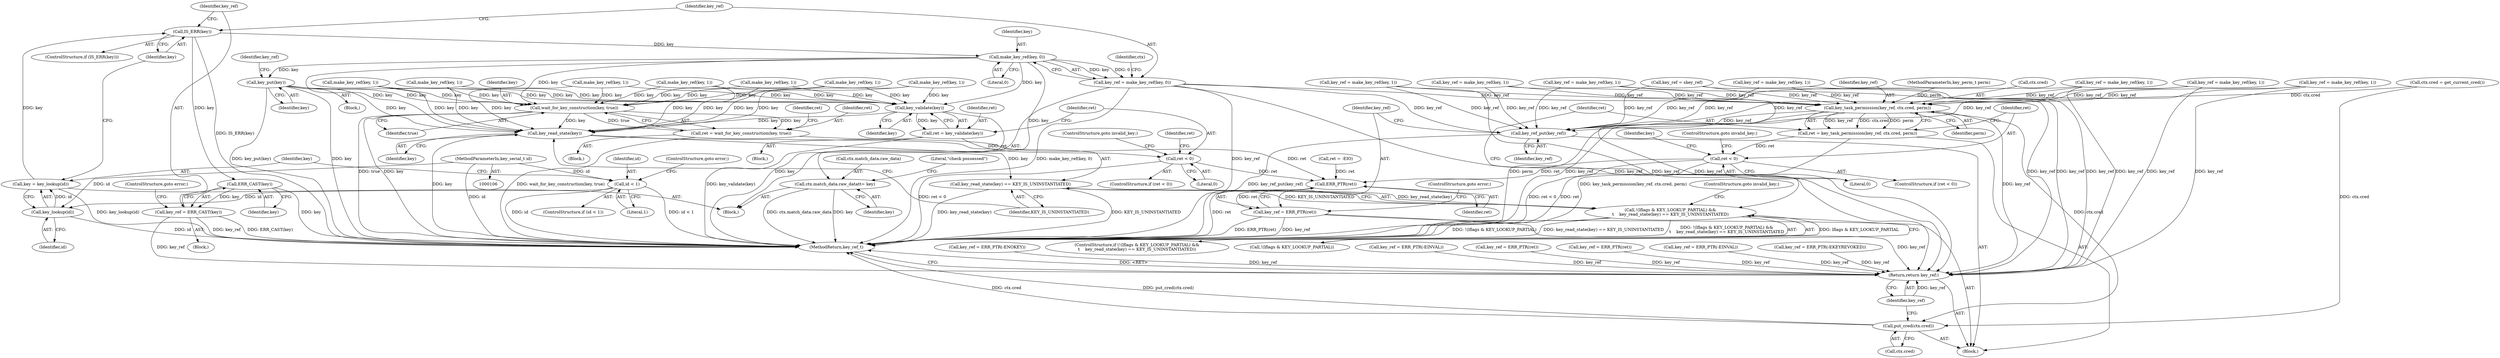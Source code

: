 digraph "0_linux_363b02dab09b3226f3bd1420dad9c72b79a42a76_13@pointer" {
"1000503" [label="(Call,IS_ERR(key))"];
"1000498" [label="(Call,key = key_lookup(id))"];
"1000500" [label="(Call,key_lookup(id))"];
"1000494" [label="(Call,id < 1)"];
"1000107" [label="(MethodParameterIn,key_serial_t id)"];
"1000508" [label="(Call,ERR_CAST(key))"];
"1000506" [label="(Call,key_ref = ERR_CAST(key))"];
"1000656" [label="(Return,return key_ref;)"];
"1000513" [label="(Call,make_key_ref(key, 0))"];
"1000511" [label="(Call,key_ref = make_key_ref(key, 0))"];
"1000633" [label="(Call,key_task_permission(key_ref, ctx.cred, perm))"];
"1000631" [label="(Call,ret = key_task_permission(key_ref, ctx.cred, perm))"];
"1000640" [label="(Call,ret < 0)"];
"1000663" [label="(Call,ERR_PTR(ret))"];
"1000661" [label="(Call,key_ref = ERR_PTR(ret))"];
"1000652" [label="(Call,put_cred(ctx.cred))"];
"1000659" [label="(Call,key_ref_put(key_ref))"];
"1000544" [label="(Call,ctx.match_data.raw_data\t\t= key)"];
"1000566" [label="(Call,key_put(key))"];
"1000589" [label="(Call,wait_for_key_construction(key, true))"];
"1000587" [label="(Call,ret = wait_for_key_construction(key, true))"];
"1000627" [label="(Call,key_read_state(key))"];
"1000626" [label="(Call,key_read_state(key) == KEY_IS_UNINSTANTIATED)"];
"1000621" [label="(Call,!(lflags & KEY_LOOKUP_PARTIAL) &&\n\t    key_read_state(key) == KEY_IS_UNINSTANTIATED)"];
"1000609" [label="(Call,key_validate(key))"];
"1000607" [label="(Call,ret = key_validate(key))"];
"1000612" [label="(Call,ret < 0)"];
"1000629" [label="(Identifier,KEY_IS_UNINSTANTIATED)"];
"1000339" [label="(Call,key_ref = make_key_ref(key, 1))"];
"1000568" [label="(Call,key_ref = skey_ref)"];
"1000499" [label="(Identifier,key)"];
"1000641" [label="(Identifier,ret)"];
"1000123" [label="(Call,key_ref = ERR_PTR(-ENOKEY))"];
"1000506" [label="(Call,key_ref = ERR_CAST(key))"];
"1000404" [label="(Call,make_key_ref(key, 1))"];
"1000495" [label="(Identifier,id)"];
"1000488" [label="(Call,key_ref = ERR_PTR(-EINVAL))"];
"1000515" [label="(Literal,0)"];
"1000620" [label="(ControlStructure,if (!(lflags & KEY_LOOKUP_PARTIAL) &&\n\t    key_read_state(key) == KEY_IS_UNINSTANTIATED))"];
"1000110" [label="(Block,)"];
"1000213" [label="(Call,key_ref = make_key_ref(key, 1))"];
"1000107" [label="(MethodParameterIn,key_serial_t id)"];
"1000503" [label="(Call,IS_ERR(key))"];
"1000652" [label="(Call,put_cred(ctx.cred))"];
"1000511" [label="(Call,key_ref = make_key_ref(key, 0))"];
"1000653" [label="(Call,ctx.cred)"];
"1000341" [label="(Call,make_key_ref(key, 1))"];
"1000566" [label="(Call,key_put(key))"];
"1000512" [label="(Identifier,key_ref)"];
"1000632" [label="(Identifier,ret)"];
"1000508" [label="(Call,ERR_CAST(key))"];
"1000483" [label="(Call,make_key_ref(key, 1))"];
"1000628" [label="(Identifier,key)"];
"1000614" [label="(Literal,0)"];
"1000657" [label="(Identifier,key_ref)"];
"1000616" [label="(Call,ret = -EIO)"];
"1000118" [label="(Call,ctx.cred = get_current_cred())"];
"1000494" [label="(Call,id < 1)"];
"1000664" [label="(Identifier,ret)"];
"1000171" [label="(Call,make_key_ref(key, 1))"];
"1000493" [label="(ControlStructure,if (id < 1))"];
"1000519" [label="(Identifier,ctx)"];
"1000502" [label="(ControlStructure,if (IS_ERR(key)))"];
"1000375" [label="(Call,key_ref = make_key_ref(key, 1))"];
"1000646" [label="(Identifier,key)"];
"1000665" [label="(ControlStructure,goto error;)"];
"1000587" [label="(Call,ret = wait_for_key_construction(key, true))"];
"1000552" [label="(Literal,\"check possessed\")"];
"1000303" [label="(Call,key_ref = make_key_ref(key, 1))"];
"1000612" [label="(Call,ret < 0)"];
"1000588" [label="(Identifier,ret)"];
"1000545" [label="(Call,ctx.match_data.raw_data)"];
"1000613" [label="(Identifier,ret)"];
"1000622" [label="(Call,!(lflags & KEY_LOOKUP_PARTIAL))"];
"1000402" [label="(Call,key_ref = make_key_ref(key, 1))"];
"1000589" [label="(Call,wait_for_key_construction(key, true))"];
"1000109" [label="(MethodParameterIn,key_perm_t perm)"];
"1000215" [label="(Call,make_key_ref(key, 1))"];
"1000501" [label="(Identifier,id)"];
"1000169" [label="(Call,key_ref = make_key_ref(key, 1))"];
"1000377" [label="(Call,make_key_ref(key, 1))"];
"1000617" [label="(Identifier,ret)"];
"1000630" [label="(ControlStructure,goto invalid_key;)"];
"1000498" [label="(Call,key = key_lookup(id))"];
"1000638" [label="(Identifier,perm)"];
"1000544" [label="(Call,ctx.match_data.raw_data\t\t= key)"];
"1000610" [label="(Identifier,key)"];
"1000500" [label="(Call,key_lookup(id))"];
"1000593" [label="(Identifier,ret)"];
"1000639" [label="(ControlStructure,if (ret < 0))"];
"1000591" [label="(Identifier,true)"];
"1000640" [label="(Call,ret < 0)"];
"1000507" [label="(Identifier,key_ref)"];
"1000609" [label="(Call,key_validate(key))"];
"1000660" [label="(Identifier,key_ref)"];
"1000514" [label="(Identifier,key)"];
"1000606" [label="(Block,)"];
"1000130" [label="(Block,)"];
"1000505" [label="(Block,)"];
"1000633" [label="(Call,key_task_permission(key_ref, ctx.cred, perm))"];
"1000659" [label="(Call,key_ref_put(key_ref))"];
"1000607" [label="(Call,ret = key_validate(key))"];
"1000631" [label="(Call,ret = key_task_permission(key_ref, ctx.cred, perm))"];
"1000611" [label="(ControlStructure,if (ret < 0))"];
"1000627" [label="(Call,key_read_state(key))"];
"1000481" [label="(Call,key_ref = make_key_ref(key, 1))"];
"1000154" [label="(Call,key_ref = ERR_PTR(ret))"];
"1000586" [label="(Block,)"];
"1000198" [label="(Call,key_ref = ERR_PTR(ret))"];
"1000382" [label="(Call,key_ref = ERR_PTR(-EINVAL))"];
"1000661" [label="(Call,key_ref = ERR_PTR(ret))"];
"1000662" [label="(Identifier,key_ref)"];
"1000642" [label="(Literal,0)"];
"1000504" [label="(Identifier,key)"];
"1000565" [label="(Block,)"];
"1000621" [label="(Call,!(lflags & KEY_LOOKUP_PARTIAL) &&\n\t    key_read_state(key) == KEY_IS_UNINSTANTIATED)"];
"1000569" [label="(Identifier,key_ref)"];
"1000663" [label="(Call,ERR_PTR(ret))"];
"1000590" [label="(Identifier,key)"];
"1000615" [label="(ControlStructure,goto invalid_key;)"];
"1000656" [label="(Return,return key_ref;)"];
"1000509" [label="(Identifier,key)"];
"1000567" [label="(Identifier,key)"];
"1000608" [label="(Identifier,ret)"];
"1000513" [label="(Call,make_key_ref(key, 0))"];
"1000438" [label="(Call,key_ref = ERR_PTR(-EKEYREVOKED))"];
"1000635" [label="(Call,ctx.cred)"];
"1000634" [label="(Identifier,key_ref)"];
"1000496" [label="(Literal,1)"];
"1000550" [label="(Identifier,key)"];
"1000497" [label="(ControlStructure,goto error;)"];
"1000643" [label="(ControlStructure,goto invalid_key;)"];
"1000305" [label="(Call,make_key_ref(key, 1))"];
"1000510" [label="(ControlStructure,goto error;)"];
"1000626" [label="(Call,key_read_state(key) == KEY_IS_UNINSTANTIATED)"];
"1000672" [label="(MethodReturn,key_ref_t)"];
"1000503" -> "1000502"  [label="AST: "];
"1000503" -> "1000504"  [label="CFG: "];
"1000504" -> "1000503"  [label="AST: "];
"1000507" -> "1000503"  [label="CFG: "];
"1000512" -> "1000503"  [label="CFG: "];
"1000503" -> "1000672"  [label="DDG: IS_ERR(key)"];
"1000498" -> "1000503"  [label="DDG: key"];
"1000503" -> "1000508"  [label="DDG: key"];
"1000503" -> "1000513"  [label="DDG: key"];
"1000498" -> "1000130"  [label="AST: "];
"1000498" -> "1000500"  [label="CFG: "];
"1000499" -> "1000498"  [label="AST: "];
"1000500" -> "1000498"  [label="AST: "];
"1000504" -> "1000498"  [label="CFG: "];
"1000498" -> "1000672"  [label="DDG: key_lookup(id)"];
"1000500" -> "1000498"  [label="DDG: id"];
"1000500" -> "1000501"  [label="CFG: "];
"1000501" -> "1000500"  [label="AST: "];
"1000500" -> "1000672"  [label="DDG: id"];
"1000494" -> "1000500"  [label="DDG: id"];
"1000107" -> "1000500"  [label="DDG: id"];
"1000494" -> "1000493"  [label="AST: "];
"1000494" -> "1000496"  [label="CFG: "];
"1000495" -> "1000494"  [label="AST: "];
"1000496" -> "1000494"  [label="AST: "];
"1000497" -> "1000494"  [label="CFG: "];
"1000499" -> "1000494"  [label="CFG: "];
"1000494" -> "1000672"  [label="DDG: id < 1"];
"1000494" -> "1000672"  [label="DDG: id"];
"1000107" -> "1000494"  [label="DDG: id"];
"1000107" -> "1000106"  [label="AST: "];
"1000107" -> "1000672"  [label="DDG: id"];
"1000508" -> "1000506"  [label="AST: "];
"1000508" -> "1000509"  [label="CFG: "];
"1000509" -> "1000508"  [label="AST: "];
"1000506" -> "1000508"  [label="CFG: "];
"1000508" -> "1000672"  [label="DDG: key"];
"1000508" -> "1000506"  [label="DDG: key"];
"1000506" -> "1000505"  [label="AST: "];
"1000507" -> "1000506"  [label="AST: "];
"1000510" -> "1000506"  [label="CFG: "];
"1000506" -> "1000672"  [label="DDG: key_ref"];
"1000506" -> "1000672"  [label="DDG: ERR_CAST(key)"];
"1000506" -> "1000656"  [label="DDG: key_ref"];
"1000656" -> "1000110"  [label="AST: "];
"1000656" -> "1000657"  [label="CFG: "];
"1000657" -> "1000656"  [label="AST: "];
"1000672" -> "1000656"  [label="CFG: "];
"1000656" -> "1000672"  [label="DDG: <RET>"];
"1000657" -> "1000656"  [label="DDG: key_ref"];
"1000375" -> "1000656"  [label="DDG: key_ref"];
"1000382" -> "1000656"  [label="DDG: key_ref"];
"1000303" -> "1000656"  [label="DDG: key_ref"];
"1000154" -> "1000656"  [label="DDG: key_ref"];
"1000402" -> "1000656"  [label="DDG: key_ref"];
"1000198" -> "1000656"  [label="DDG: key_ref"];
"1000339" -> "1000656"  [label="DDG: key_ref"];
"1000511" -> "1000656"  [label="DDG: key_ref"];
"1000169" -> "1000656"  [label="DDG: key_ref"];
"1000438" -> "1000656"  [label="DDG: key_ref"];
"1000633" -> "1000656"  [label="DDG: key_ref"];
"1000568" -> "1000656"  [label="DDG: key_ref"];
"1000488" -> "1000656"  [label="DDG: key_ref"];
"1000661" -> "1000656"  [label="DDG: key_ref"];
"1000213" -> "1000656"  [label="DDG: key_ref"];
"1000481" -> "1000656"  [label="DDG: key_ref"];
"1000123" -> "1000656"  [label="DDG: key_ref"];
"1000513" -> "1000511"  [label="AST: "];
"1000513" -> "1000515"  [label="CFG: "];
"1000514" -> "1000513"  [label="AST: "];
"1000515" -> "1000513"  [label="AST: "];
"1000511" -> "1000513"  [label="CFG: "];
"1000513" -> "1000511"  [label="DDG: key"];
"1000513" -> "1000511"  [label="DDG: 0"];
"1000513" -> "1000544"  [label="DDG: key"];
"1000513" -> "1000566"  [label="DDG: key"];
"1000513" -> "1000589"  [label="DDG: key"];
"1000513" -> "1000609"  [label="DDG: key"];
"1000513" -> "1000627"  [label="DDG: key"];
"1000511" -> "1000130"  [label="AST: "];
"1000512" -> "1000511"  [label="AST: "];
"1000519" -> "1000511"  [label="CFG: "];
"1000511" -> "1000672"  [label="DDG: make_key_ref(key, 0)"];
"1000511" -> "1000672"  [label="DDG: key_ref"];
"1000511" -> "1000633"  [label="DDG: key_ref"];
"1000511" -> "1000659"  [label="DDG: key_ref"];
"1000633" -> "1000631"  [label="AST: "];
"1000633" -> "1000638"  [label="CFG: "];
"1000634" -> "1000633"  [label="AST: "];
"1000635" -> "1000633"  [label="AST: "];
"1000638" -> "1000633"  [label="AST: "];
"1000631" -> "1000633"  [label="CFG: "];
"1000633" -> "1000672"  [label="DDG: perm"];
"1000633" -> "1000672"  [label="DDG: key_ref"];
"1000633" -> "1000631"  [label="DDG: key_ref"];
"1000633" -> "1000631"  [label="DDG: ctx.cred"];
"1000633" -> "1000631"  [label="DDG: perm"];
"1000375" -> "1000633"  [label="DDG: key_ref"];
"1000568" -> "1000633"  [label="DDG: key_ref"];
"1000303" -> "1000633"  [label="DDG: key_ref"];
"1000213" -> "1000633"  [label="DDG: key_ref"];
"1000402" -> "1000633"  [label="DDG: key_ref"];
"1000339" -> "1000633"  [label="DDG: key_ref"];
"1000169" -> "1000633"  [label="DDG: key_ref"];
"1000481" -> "1000633"  [label="DDG: key_ref"];
"1000118" -> "1000633"  [label="DDG: ctx.cred"];
"1000109" -> "1000633"  [label="DDG: perm"];
"1000633" -> "1000652"  [label="DDG: ctx.cred"];
"1000633" -> "1000659"  [label="DDG: key_ref"];
"1000631" -> "1000110"  [label="AST: "];
"1000632" -> "1000631"  [label="AST: "];
"1000641" -> "1000631"  [label="CFG: "];
"1000631" -> "1000672"  [label="DDG: key_task_permission(key_ref, ctx.cred, perm)"];
"1000631" -> "1000640"  [label="DDG: ret"];
"1000640" -> "1000639"  [label="AST: "];
"1000640" -> "1000642"  [label="CFG: "];
"1000641" -> "1000640"  [label="AST: "];
"1000642" -> "1000640"  [label="AST: "];
"1000643" -> "1000640"  [label="CFG: "];
"1000646" -> "1000640"  [label="CFG: "];
"1000640" -> "1000672"  [label="DDG: ret"];
"1000640" -> "1000672"  [label="DDG: ret < 0"];
"1000640" -> "1000663"  [label="DDG: ret"];
"1000663" -> "1000661"  [label="AST: "];
"1000663" -> "1000664"  [label="CFG: "];
"1000664" -> "1000663"  [label="AST: "];
"1000661" -> "1000663"  [label="CFG: "];
"1000663" -> "1000672"  [label="DDG: ret"];
"1000663" -> "1000661"  [label="DDG: ret"];
"1000587" -> "1000663"  [label="DDG: ret"];
"1000612" -> "1000663"  [label="DDG: ret"];
"1000616" -> "1000663"  [label="DDG: ret"];
"1000661" -> "1000110"  [label="AST: "];
"1000662" -> "1000661"  [label="AST: "];
"1000665" -> "1000661"  [label="CFG: "];
"1000661" -> "1000672"  [label="DDG: ERR_PTR(ret)"];
"1000661" -> "1000672"  [label="DDG: key_ref"];
"1000652" -> "1000110"  [label="AST: "];
"1000652" -> "1000653"  [label="CFG: "];
"1000653" -> "1000652"  [label="AST: "];
"1000657" -> "1000652"  [label="CFG: "];
"1000652" -> "1000672"  [label="DDG: put_cred(ctx.cred)"];
"1000652" -> "1000672"  [label="DDG: ctx.cred"];
"1000118" -> "1000652"  [label="DDG: ctx.cred"];
"1000659" -> "1000110"  [label="AST: "];
"1000659" -> "1000660"  [label="CFG: "];
"1000660" -> "1000659"  [label="AST: "];
"1000662" -> "1000659"  [label="CFG: "];
"1000659" -> "1000672"  [label="DDG: key_ref_put(key_ref)"];
"1000375" -> "1000659"  [label="DDG: key_ref"];
"1000568" -> "1000659"  [label="DDG: key_ref"];
"1000303" -> "1000659"  [label="DDG: key_ref"];
"1000213" -> "1000659"  [label="DDG: key_ref"];
"1000402" -> "1000659"  [label="DDG: key_ref"];
"1000339" -> "1000659"  [label="DDG: key_ref"];
"1000169" -> "1000659"  [label="DDG: key_ref"];
"1000481" -> "1000659"  [label="DDG: key_ref"];
"1000544" -> "1000130"  [label="AST: "];
"1000544" -> "1000550"  [label="CFG: "];
"1000545" -> "1000544"  [label="AST: "];
"1000550" -> "1000544"  [label="AST: "];
"1000552" -> "1000544"  [label="CFG: "];
"1000544" -> "1000672"  [label="DDG: key"];
"1000544" -> "1000672"  [label="DDG: ctx.match_data.raw_data"];
"1000566" -> "1000565"  [label="AST: "];
"1000566" -> "1000567"  [label="CFG: "];
"1000567" -> "1000566"  [label="AST: "];
"1000569" -> "1000566"  [label="CFG: "];
"1000566" -> "1000672"  [label="DDG: key_put(key)"];
"1000566" -> "1000672"  [label="DDG: key"];
"1000566" -> "1000589"  [label="DDG: key"];
"1000566" -> "1000609"  [label="DDG: key"];
"1000566" -> "1000627"  [label="DDG: key"];
"1000589" -> "1000587"  [label="AST: "];
"1000589" -> "1000591"  [label="CFG: "];
"1000590" -> "1000589"  [label="AST: "];
"1000591" -> "1000589"  [label="AST: "];
"1000587" -> "1000589"  [label="CFG: "];
"1000589" -> "1000672"  [label="DDG: key"];
"1000589" -> "1000672"  [label="DDG: true"];
"1000589" -> "1000587"  [label="DDG: key"];
"1000589" -> "1000587"  [label="DDG: true"];
"1000171" -> "1000589"  [label="DDG: key"];
"1000404" -> "1000589"  [label="DDG: key"];
"1000215" -> "1000589"  [label="DDG: key"];
"1000305" -> "1000589"  [label="DDG: key"];
"1000341" -> "1000589"  [label="DDG: key"];
"1000377" -> "1000589"  [label="DDG: key"];
"1000483" -> "1000589"  [label="DDG: key"];
"1000589" -> "1000627"  [label="DDG: key"];
"1000587" -> "1000586"  [label="AST: "];
"1000588" -> "1000587"  [label="AST: "];
"1000593" -> "1000587"  [label="CFG: "];
"1000587" -> "1000672"  [label="DDG: wait_for_key_construction(key, true)"];
"1000627" -> "1000626"  [label="AST: "];
"1000627" -> "1000628"  [label="CFG: "];
"1000628" -> "1000627"  [label="AST: "];
"1000629" -> "1000627"  [label="CFG: "];
"1000627" -> "1000672"  [label="DDG: key"];
"1000627" -> "1000626"  [label="DDG: key"];
"1000171" -> "1000627"  [label="DDG: key"];
"1000404" -> "1000627"  [label="DDG: key"];
"1000215" -> "1000627"  [label="DDG: key"];
"1000609" -> "1000627"  [label="DDG: key"];
"1000305" -> "1000627"  [label="DDG: key"];
"1000341" -> "1000627"  [label="DDG: key"];
"1000377" -> "1000627"  [label="DDG: key"];
"1000483" -> "1000627"  [label="DDG: key"];
"1000626" -> "1000621"  [label="AST: "];
"1000626" -> "1000629"  [label="CFG: "];
"1000629" -> "1000626"  [label="AST: "];
"1000621" -> "1000626"  [label="CFG: "];
"1000626" -> "1000672"  [label="DDG: KEY_IS_UNINSTANTIATED"];
"1000626" -> "1000672"  [label="DDG: key_read_state(key)"];
"1000626" -> "1000621"  [label="DDG: key_read_state(key)"];
"1000626" -> "1000621"  [label="DDG: KEY_IS_UNINSTANTIATED"];
"1000621" -> "1000620"  [label="AST: "];
"1000621" -> "1000622"  [label="CFG: "];
"1000622" -> "1000621"  [label="AST: "];
"1000630" -> "1000621"  [label="CFG: "];
"1000632" -> "1000621"  [label="CFG: "];
"1000621" -> "1000672"  [label="DDG: !(lflags & KEY_LOOKUP_PARTIAL)"];
"1000621" -> "1000672"  [label="DDG: key_read_state(key) == KEY_IS_UNINSTANTIATED"];
"1000621" -> "1000672"  [label="DDG: !(lflags & KEY_LOOKUP_PARTIAL) &&\n\t    key_read_state(key) == KEY_IS_UNINSTANTIATED"];
"1000622" -> "1000621"  [label="DDG: lflags & KEY_LOOKUP_PARTIAL"];
"1000609" -> "1000607"  [label="AST: "];
"1000609" -> "1000610"  [label="CFG: "];
"1000610" -> "1000609"  [label="AST: "];
"1000607" -> "1000609"  [label="CFG: "];
"1000609" -> "1000672"  [label="DDG: key"];
"1000609" -> "1000607"  [label="DDG: key"];
"1000171" -> "1000609"  [label="DDG: key"];
"1000404" -> "1000609"  [label="DDG: key"];
"1000215" -> "1000609"  [label="DDG: key"];
"1000305" -> "1000609"  [label="DDG: key"];
"1000341" -> "1000609"  [label="DDG: key"];
"1000377" -> "1000609"  [label="DDG: key"];
"1000483" -> "1000609"  [label="DDG: key"];
"1000607" -> "1000606"  [label="AST: "];
"1000608" -> "1000607"  [label="AST: "];
"1000613" -> "1000607"  [label="CFG: "];
"1000607" -> "1000672"  [label="DDG: key_validate(key)"];
"1000607" -> "1000612"  [label="DDG: ret"];
"1000612" -> "1000611"  [label="AST: "];
"1000612" -> "1000614"  [label="CFG: "];
"1000613" -> "1000612"  [label="AST: "];
"1000614" -> "1000612"  [label="AST: "];
"1000615" -> "1000612"  [label="CFG: "];
"1000617" -> "1000612"  [label="CFG: "];
"1000612" -> "1000672"  [label="DDG: ret < 0"];
}

